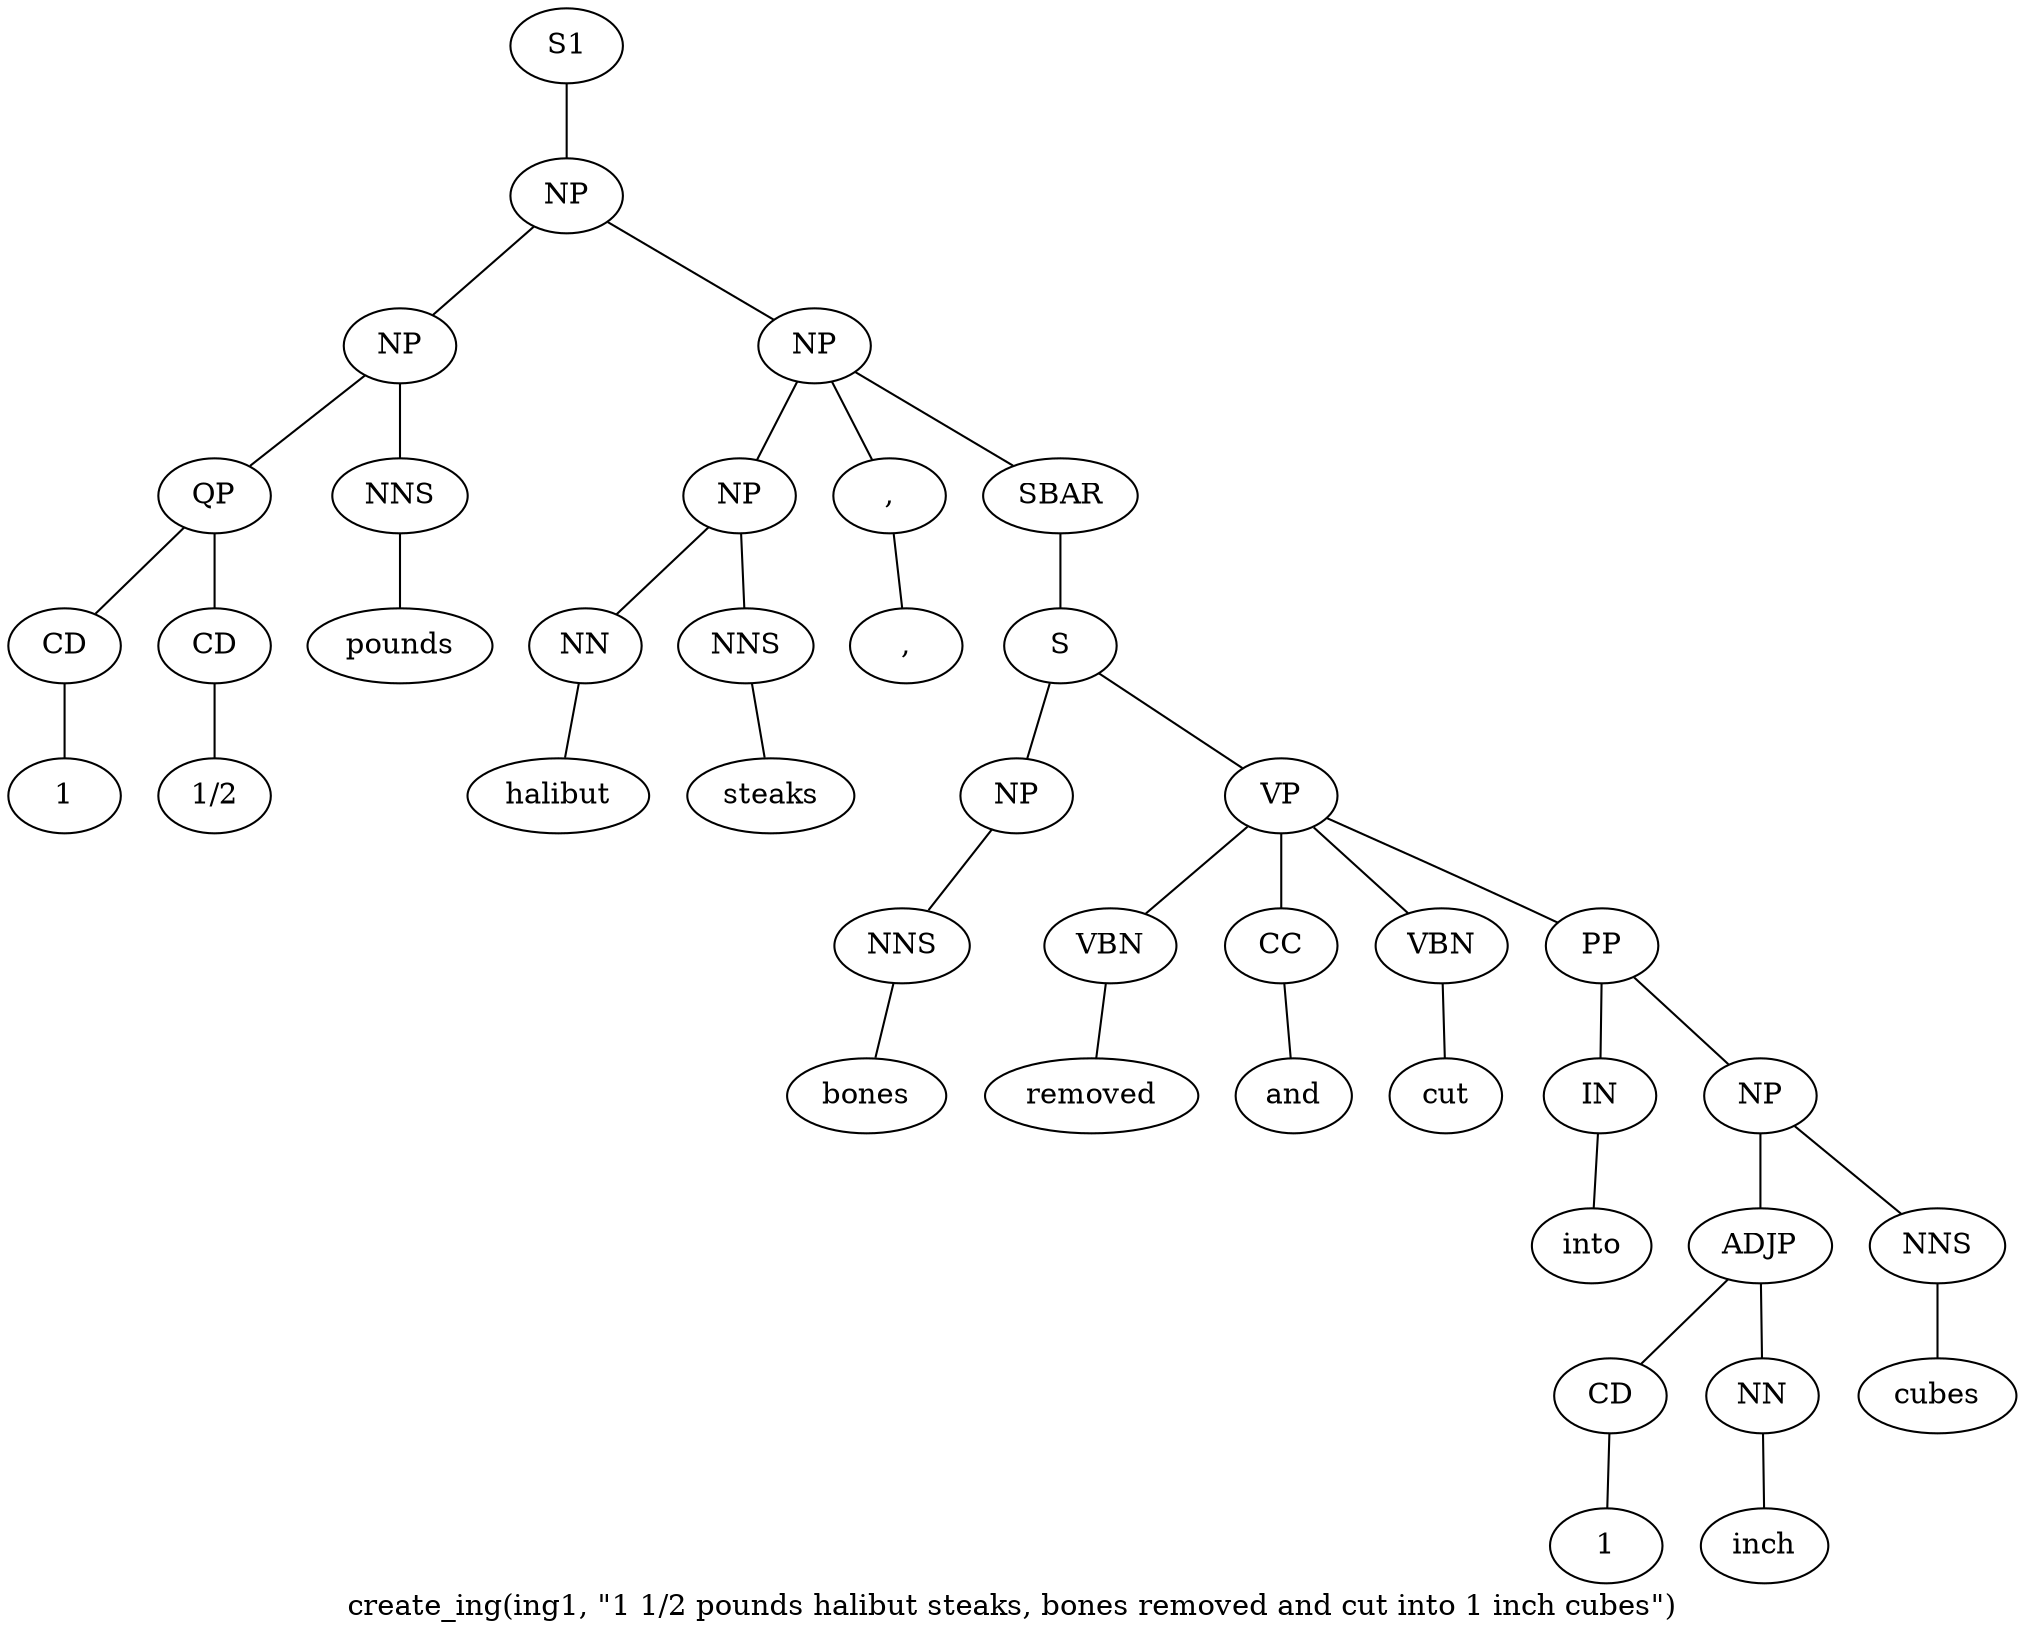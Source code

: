 graph SyntaxGraph {
	label = "create_ing(ing1, \"1 1/2 pounds halibut steaks, bones removed and cut into 1 inch cubes\")";
	Node0 [label="S1"];
	Node1 [label="NP"];
	Node2 [label="NP"];
	Node3 [label="QP"];
	Node4 [label="CD"];
	Node5 [label="1"];
	Node6 [label="CD"];
	Node7 [label="1/2"];
	Node8 [label="NNS"];
	Node9 [label="pounds"];
	Node10 [label="NP"];
	Node11 [label="NP"];
	Node12 [label="NN"];
	Node13 [label="halibut"];
	Node14 [label="NNS"];
	Node15 [label="steaks"];
	Node16 [label=","];
	Node17 [label=","];
	Node18 [label="SBAR"];
	Node19 [label="S"];
	Node20 [label="NP"];
	Node21 [label="NNS"];
	Node22 [label="bones"];
	Node23 [label="VP"];
	Node24 [label="VBN"];
	Node25 [label="removed"];
	Node26 [label="CC"];
	Node27 [label="and"];
	Node28 [label="VBN"];
	Node29 [label="cut"];
	Node30 [label="PP"];
	Node31 [label="IN"];
	Node32 [label="into"];
	Node33 [label="NP"];
	Node34 [label="ADJP"];
	Node35 [label="CD"];
	Node36 [label="1"];
	Node37 [label="NN"];
	Node38 [label="inch"];
	Node39 [label="NNS"];
	Node40 [label="cubes"];

	Node0 -- Node1;
	Node1 -- Node2;
	Node1 -- Node10;
	Node2 -- Node3;
	Node2 -- Node8;
	Node3 -- Node4;
	Node3 -- Node6;
	Node4 -- Node5;
	Node6 -- Node7;
	Node8 -- Node9;
	Node10 -- Node11;
	Node10 -- Node16;
	Node10 -- Node18;
	Node11 -- Node12;
	Node11 -- Node14;
	Node12 -- Node13;
	Node14 -- Node15;
	Node16 -- Node17;
	Node18 -- Node19;
	Node19 -- Node20;
	Node19 -- Node23;
	Node20 -- Node21;
	Node21 -- Node22;
	Node23 -- Node24;
	Node23 -- Node26;
	Node23 -- Node28;
	Node23 -- Node30;
	Node24 -- Node25;
	Node26 -- Node27;
	Node28 -- Node29;
	Node30 -- Node31;
	Node30 -- Node33;
	Node31 -- Node32;
	Node33 -- Node34;
	Node33 -- Node39;
	Node34 -- Node35;
	Node34 -- Node37;
	Node35 -- Node36;
	Node37 -- Node38;
	Node39 -- Node40;
}
